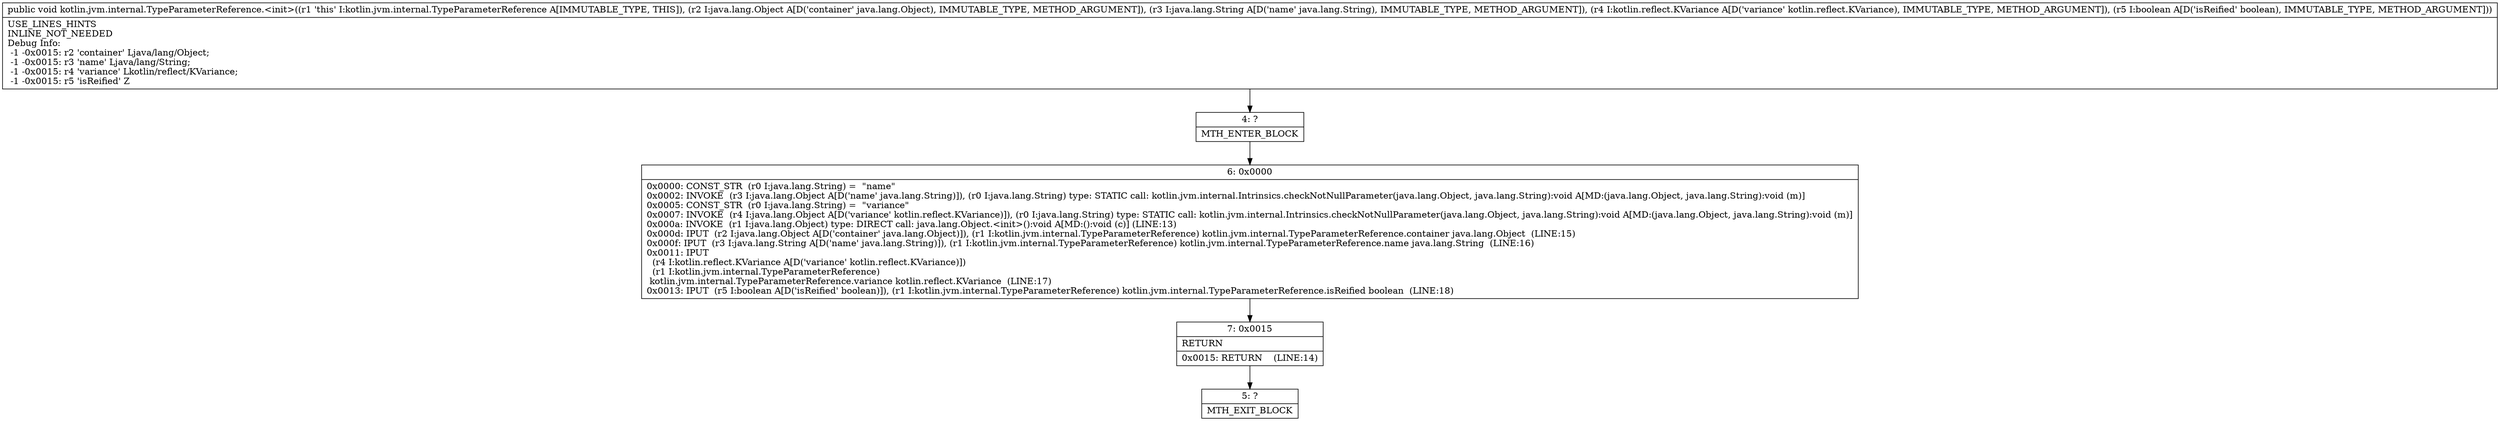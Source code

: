 digraph "CFG forkotlin.jvm.internal.TypeParameterReference.\<init\>(Ljava\/lang\/Object;Ljava\/lang\/String;Lkotlin\/reflect\/KVariance;Z)V" {
Node_4 [shape=record,label="{4\:\ ?|MTH_ENTER_BLOCK\l}"];
Node_6 [shape=record,label="{6\:\ 0x0000|0x0000: CONST_STR  (r0 I:java.lang.String) =  \"name\" \l0x0002: INVOKE  (r3 I:java.lang.Object A[D('name' java.lang.String)]), (r0 I:java.lang.String) type: STATIC call: kotlin.jvm.internal.Intrinsics.checkNotNullParameter(java.lang.Object, java.lang.String):void A[MD:(java.lang.Object, java.lang.String):void (m)]\l0x0005: CONST_STR  (r0 I:java.lang.String) =  \"variance\" \l0x0007: INVOKE  (r4 I:java.lang.Object A[D('variance' kotlin.reflect.KVariance)]), (r0 I:java.lang.String) type: STATIC call: kotlin.jvm.internal.Intrinsics.checkNotNullParameter(java.lang.Object, java.lang.String):void A[MD:(java.lang.Object, java.lang.String):void (m)]\l0x000a: INVOKE  (r1 I:java.lang.Object) type: DIRECT call: java.lang.Object.\<init\>():void A[MD:():void (c)] (LINE:13)\l0x000d: IPUT  (r2 I:java.lang.Object A[D('container' java.lang.Object)]), (r1 I:kotlin.jvm.internal.TypeParameterReference) kotlin.jvm.internal.TypeParameterReference.container java.lang.Object  (LINE:15)\l0x000f: IPUT  (r3 I:java.lang.String A[D('name' java.lang.String)]), (r1 I:kotlin.jvm.internal.TypeParameterReference) kotlin.jvm.internal.TypeParameterReference.name java.lang.String  (LINE:16)\l0x0011: IPUT  \l  (r4 I:kotlin.reflect.KVariance A[D('variance' kotlin.reflect.KVariance)])\l  (r1 I:kotlin.jvm.internal.TypeParameterReference)\l kotlin.jvm.internal.TypeParameterReference.variance kotlin.reflect.KVariance  (LINE:17)\l0x0013: IPUT  (r5 I:boolean A[D('isReified' boolean)]), (r1 I:kotlin.jvm.internal.TypeParameterReference) kotlin.jvm.internal.TypeParameterReference.isReified boolean  (LINE:18)\l}"];
Node_7 [shape=record,label="{7\:\ 0x0015|RETURN\l|0x0015: RETURN    (LINE:14)\l}"];
Node_5 [shape=record,label="{5\:\ ?|MTH_EXIT_BLOCK\l}"];
MethodNode[shape=record,label="{public void kotlin.jvm.internal.TypeParameterReference.\<init\>((r1 'this' I:kotlin.jvm.internal.TypeParameterReference A[IMMUTABLE_TYPE, THIS]), (r2 I:java.lang.Object A[D('container' java.lang.Object), IMMUTABLE_TYPE, METHOD_ARGUMENT]), (r3 I:java.lang.String A[D('name' java.lang.String), IMMUTABLE_TYPE, METHOD_ARGUMENT]), (r4 I:kotlin.reflect.KVariance A[D('variance' kotlin.reflect.KVariance), IMMUTABLE_TYPE, METHOD_ARGUMENT]), (r5 I:boolean A[D('isReified' boolean), IMMUTABLE_TYPE, METHOD_ARGUMENT]))  | USE_LINES_HINTS\lINLINE_NOT_NEEDED\lDebug Info:\l  \-1 \-0x0015: r2 'container' Ljava\/lang\/Object;\l  \-1 \-0x0015: r3 'name' Ljava\/lang\/String;\l  \-1 \-0x0015: r4 'variance' Lkotlin\/reflect\/KVariance;\l  \-1 \-0x0015: r5 'isReified' Z\l}"];
MethodNode -> Node_4;Node_4 -> Node_6;
Node_6 -> Node_7;
Node_7 -> Node_5;
}

